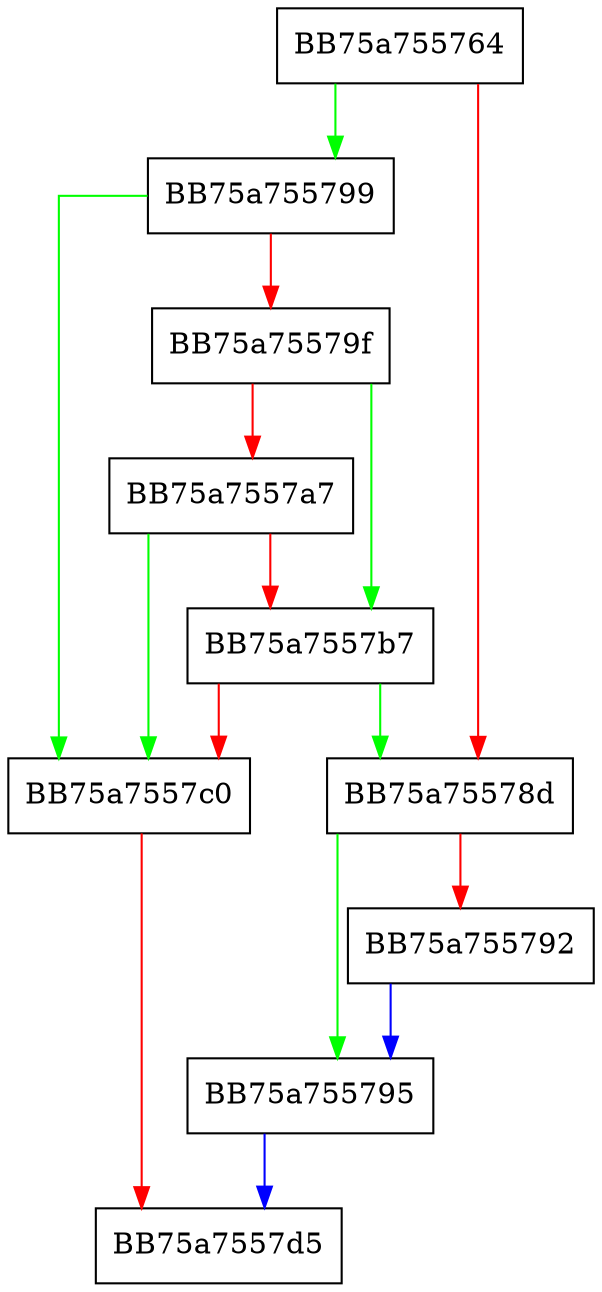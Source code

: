 digraph winRetryIoerr {
  node [shape="box"];
  graph [splines=ortho];
  BB75a755764 -> BB75a755799 [color="green"];
  BB75a755764 -> BB75a75578d [color="red"];
  BB75a75578d -> BB75a755795 [color="green"];
  BB75a75578d -> BB75a755792 [color="red"];
  BB75a755792 -> BB75a755795 [color="blue"];
  BB75a755795 -> BB75a7557d5 [color="blue"];
  BB75a755799 -> BB75a7557c0 [color="green"];
  BB75a755799 -> BB75a75579f [color="red"];
  BB75a75579f -> BB75a7557b7 [color="green"];
  BB75a75579f -> BB75a7557a7 [color="red"];
  BB75a7557a7 -> BB75a7557c0 [color="green"];
  BB75a7557a7 -> BB75a7557b7 [color="red"];
  BB75a7557b7 -> BB75a75578d [color="green"];
  BB75a7557b7 -> BB75a7557c0 [color="red"];
  BB75a7557c0 -> BB75a7557d5 [color="red"];
}